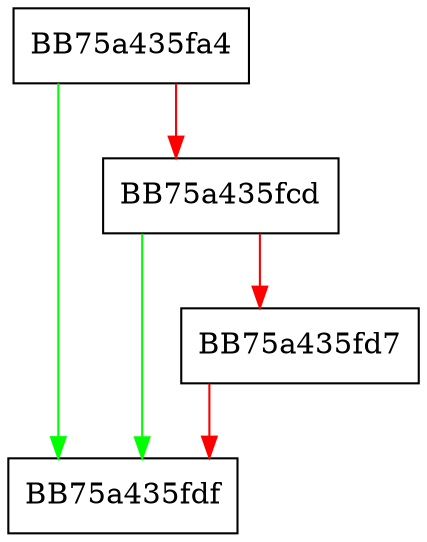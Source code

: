 digraph GetSystemCSIDLDB {
  node [shape="box"];
  graph [splines=ortho];
  BB75a435fa4 -> BB75a435fdf [color="green"];
  BB75a435fa4 -> BB75a435fcd [color="red"];
  BB75a435fcd -> BB75a435fdf [color="green"];
  BB75a435fcd -> BB75a435fd7 [color="red"];
  BB75a435fd7 -> BB75a435fdf [color="red"];
}